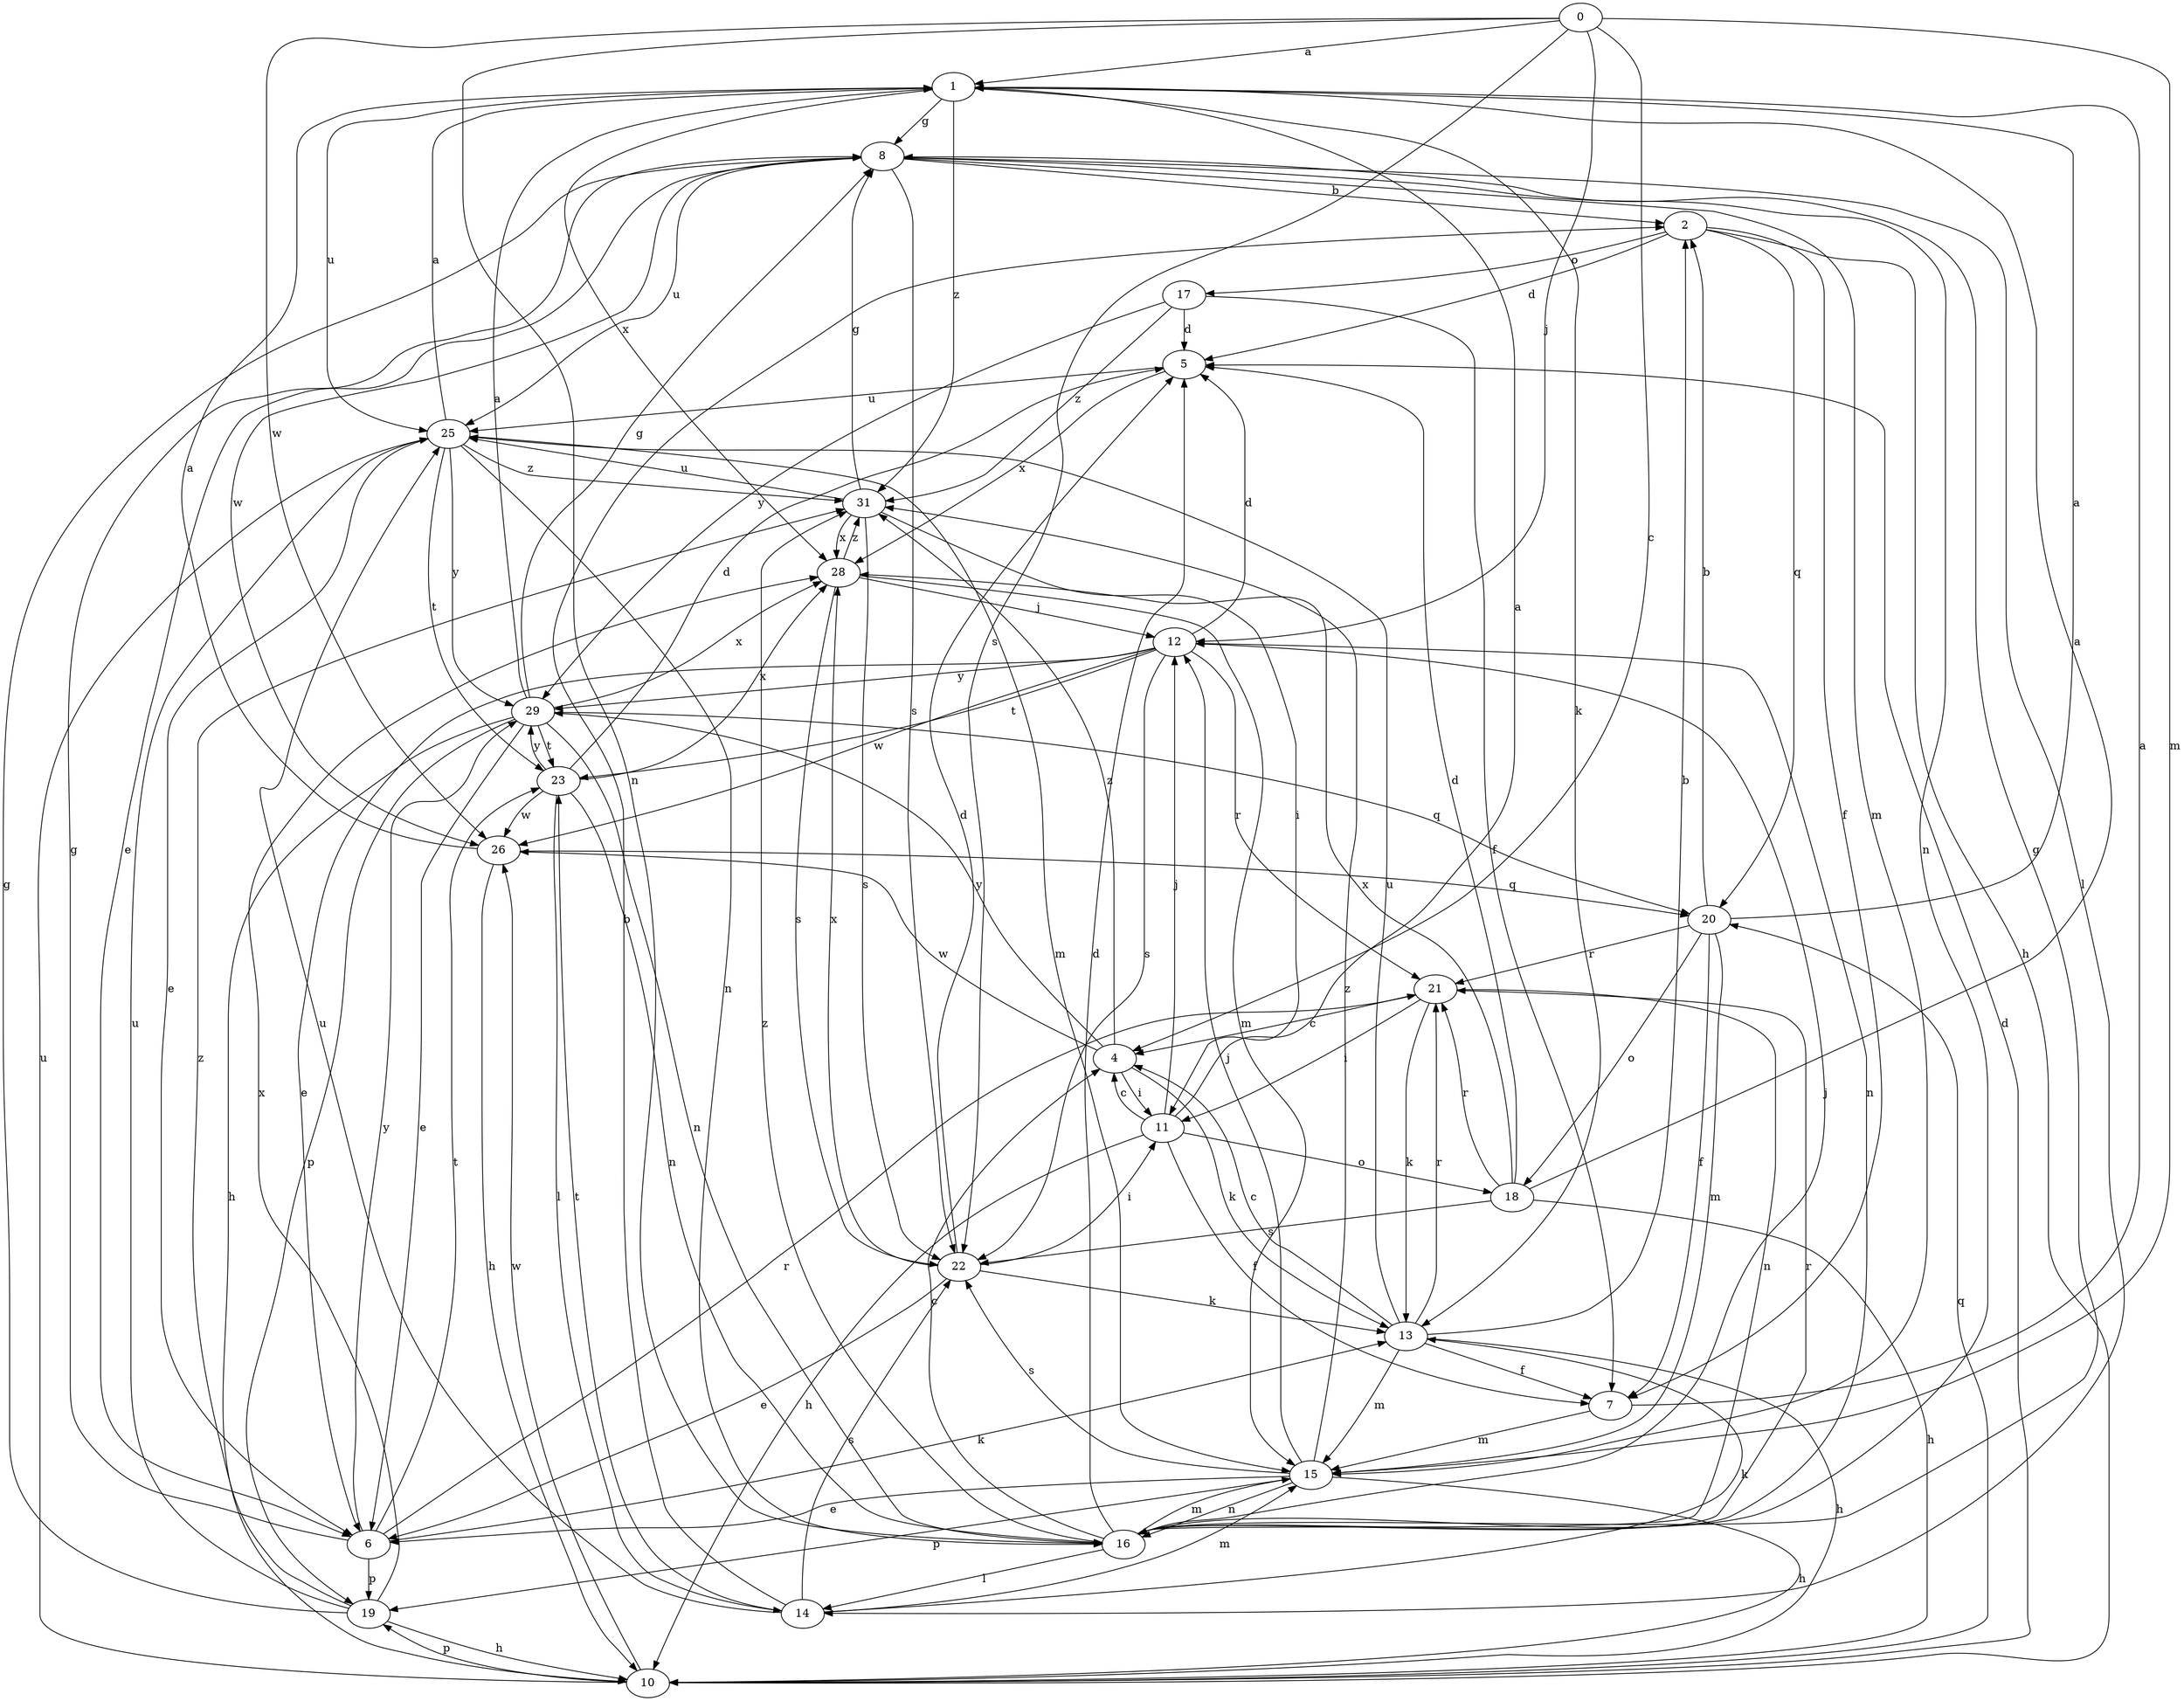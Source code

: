 strict digraph  {
0;
1;
2;
4;
5;
6;
7;
8;
10;
11;
12;
13;
14;
15;
16;
17;
18;
19;
20;
21;
22;
23;
25;
26;
28;
29;
31;
0 -> 1  [label=a];
0 -> 4  [label=c];
0 -> 12  [label=j];
0 -> 15  [label=m];
0 -> 16  [label=n];
0 -> 22  [label=s];
0 -> 26  [label=w];
1 -> 8  [label=g];
1 -> 13  [label=k];
1 -> 25  [label=u];
1 -> 28  [label=x];
1 -> 31  [label=z];
2 -> 5  [label=d];
2 -> 7  [label=f];
2 -> 10  [label=h];
2 -> 17  [label=o];
2 -> 20  [label=q];
4 -> 11  [label=i];
4 -> 13  [label=k];
4 -> 26  [label=w];
4 -> 29  [label=y];
4 -> 31  [label=z];
5 -> 25  [label=u];
5 -> 28  [label=x];
6 -> 8  [label=g];
6 -> 13  [label=k];
6 -> 19  [label=p];
6 -> 21  [label=r];
6 -> 23  [label=t];
6 -> 29  [label=y];
7 -> 1  [label=a];
7 -> 15  [label=m];
8 -> 2  [label=b];
8 -> 6  [label=e];
8 -> 14  [label=l];
8 -> 15  [label=m];
8 -> 16  [label=n];
8 -> 22  [label=s];
8 -> 25  [label=u];
8 -> 26  [label=w];
10 -> 5  [label=d];
10 -> 19  [label=p];
10 -> 20  [label=q];
10 -> 25  [label=u];
10 -> 26  [label=w];
11 -> 1  [label=a];
11 -> 4  [label=c];
11 -> 7  [label=f];
11 -> 10  [label=h];
11 -> 12  [label=j];
11 -> 18  [label=o];
12 -> 5  [label=d];
12 -> 6  [label=e];
12 -> 16  [label=n];
12 -> 21  [label=r];
12 -> 22  [label=s];
12 -> 23  [label=t];
12 -> 26  [label=w];
12 -> 29  [label=y];
13 -> 2  [label=b];
13 -> 4  [label=c];
13 -> 7  [label=f];
13 -> 10  [label=h];
13 -> 15  [label=m];
13 -> 21  [label=r];
13 -> 25  [label=u];
14 -> 2  [label=b];
14 -> 13  [label=k];
14 -> 15  [label=m];
14 -> 22  [label=s];
14 -> 23  [label=t];
14 -> 25  [label=u];
15 -> 6  [label=e];
15 -> 10  [label=h];
15 -> 12  [label=j];
15 -> 16  [label=n];
15 -> 19  [label=p];
15 -> 22  [label=s];
15 -> 31  [label=z];
16 -> 4  [label=c];
16 -> 5  [label=d];
16 -> 8  [label=g];
16 -> 12  [label=j];
16 -> 14  [label=l];
16 -> 15  [label=m];
16 -> 21  [label=r];
16 -> 31  [label=z];
17 -> 5  [label=d];
17 -> 7  [label=f];
17 -> 29  [label=y];
17 -> 31  [label=z];
18 -> 1  [label=a];
18 -> 5  [label=d];
18 -> 10  [label=h];
18 -> 21  [label=r];
18 -> 22  [label=s];
18 -> 28  [label=x];
19 -> 8  [label=g];
19 -> 10  [label=h];
19 -> 25  [label=u];
19 -> 28  [label=x];
19 -> 31  [label=z];
20 -> 1  [label=a];
20 -> 2  [label=b];
20 -> 7  [label=f];
20 -> 15  [label=m];
20 -> 18  [label=o];
20 -> 21  [label=r];
21 -> 4  [label=c];
21 -> 11  [label=i];
21 -> 13  [label=k];
21 -> 16  [label=n];
22 -> 5  [label=d];
22 -> 6  [label=e];
22 -> 11  [label=i];
22 -> 13  [label=k];
22 -> 28  [label=x];
23 -> 5  [label=d];
23 -> 14  [label=l];
23 -> 16  [label=n];
23 -> 26  [label=w];
23 -> 28  [label=x];
23 -> 29  [label=y];
25 -> 1  [label=a];
25 -> 6  [label=e];
25 -> 15  [label=m];
25 -> 16  [label=n];
25 -> 23  [label=t];
25 -> 29  [label=y];
25 -> 31  [label=z];
26 -> 1  [label=a];
26 -> 10  [label=h];
26 -> 20  [label=q];
28 -> 12  [label=j];
28 -> 15  [label=m];
28 -> 22  [label=s];
28 -> 31  [label=z];
29 -> 1  [label=a];
29 -> 6  [label=e];
29 -> 8  [label=g];
29 -> 10  [label=h];
29 -> 16  [label=n];
29 -> 19  [label=p];
29 -> 20  [label=q];
29 -> 23  [label=t];
29 -> 28  [label=x];
31 -> 8  [label=g];
31 -> 11  [label=i];
31 -> 22  [label=s];
31 -> 25  [label=u];
31 -> 28  [label=x];
}
